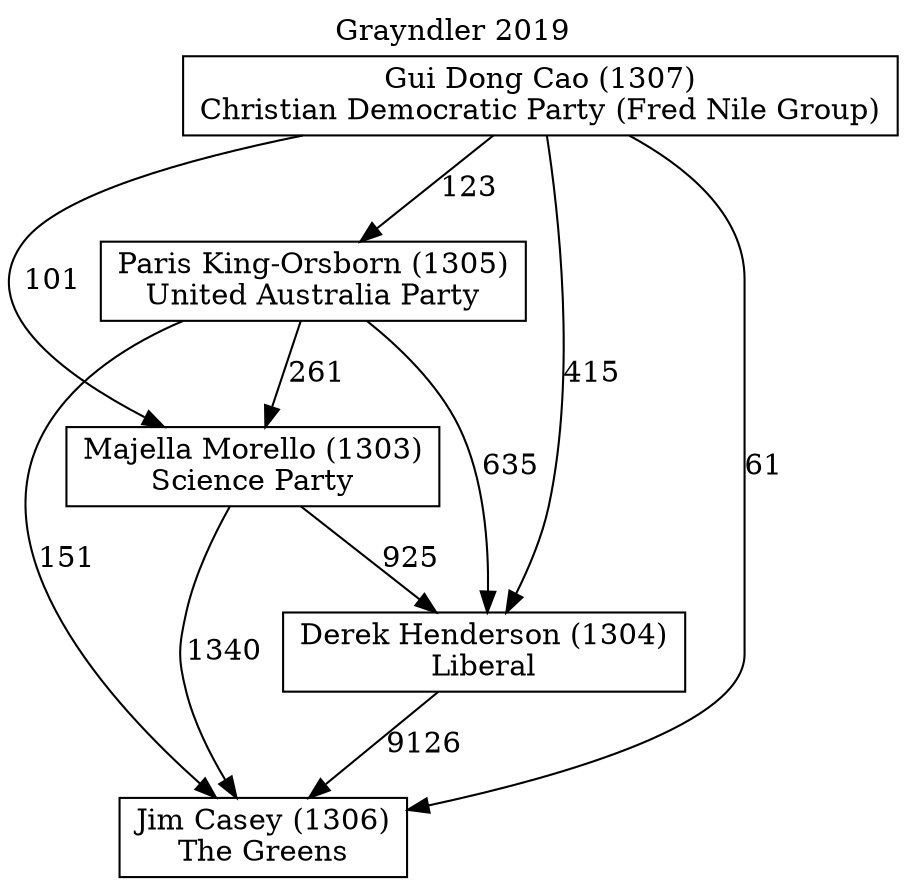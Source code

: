 // House preference flow
digraph "Jim Casey (1306)_Grayndler_2019" {
	graph [label="Grayndler 2019" labelloc=t mclimit=10]
	node [shape=box]
	"Derek Henderson (1304)" [label="Derek Henderson (1304)
Liberal"]
	"Gui Dong Cao (1307)" [label="Gui Dong Cao (1307)
Christian Democratic Party (Fred Nile Group)"]
	"Jim Casey (1306)" [label="Jim Casey (1306)
The Greens"]
	"Majella Morello (1303)" [label="Majella Morello (1303)
Science Party"]
	"Paris King-Orsborn (1305)" [label="Paris King-Orsborn (1305)
United Australia Party"]
	"Derek Henderson (1304)" -> "Jim Casey (1306)" [label=9126]
	"Gui Dong Cao (1307)" -> "Derek Henderson (1304)" [label=415]
	"Gui Dong Cao (1307)" -> "Jim Casey (1306)" [label=61]
	"Gui Dong Cao (1307)" -> "Majella Morello (1303)" [label=101]
	"Gui Dong Cao (1307)" -> "Paris King-Orsborn (1305)" [label=123]
	"Majella Morello (1303)" -> "Derek Henderson (1304)" [label=925]
	"Majella Morello (1303)" -> "Jim Casey (1306)" [label=1340]
	"Paris King-Orsborn (1305)" -> "Derek Henderson (1304)" [label=635]
	"Paris King-Orsborn (1305)" -> "Jim Casey (1306)" [label=151]
	"Paris King-Orsborn (1305)" -> "Majella Morello (1303)" [label=261]
}

